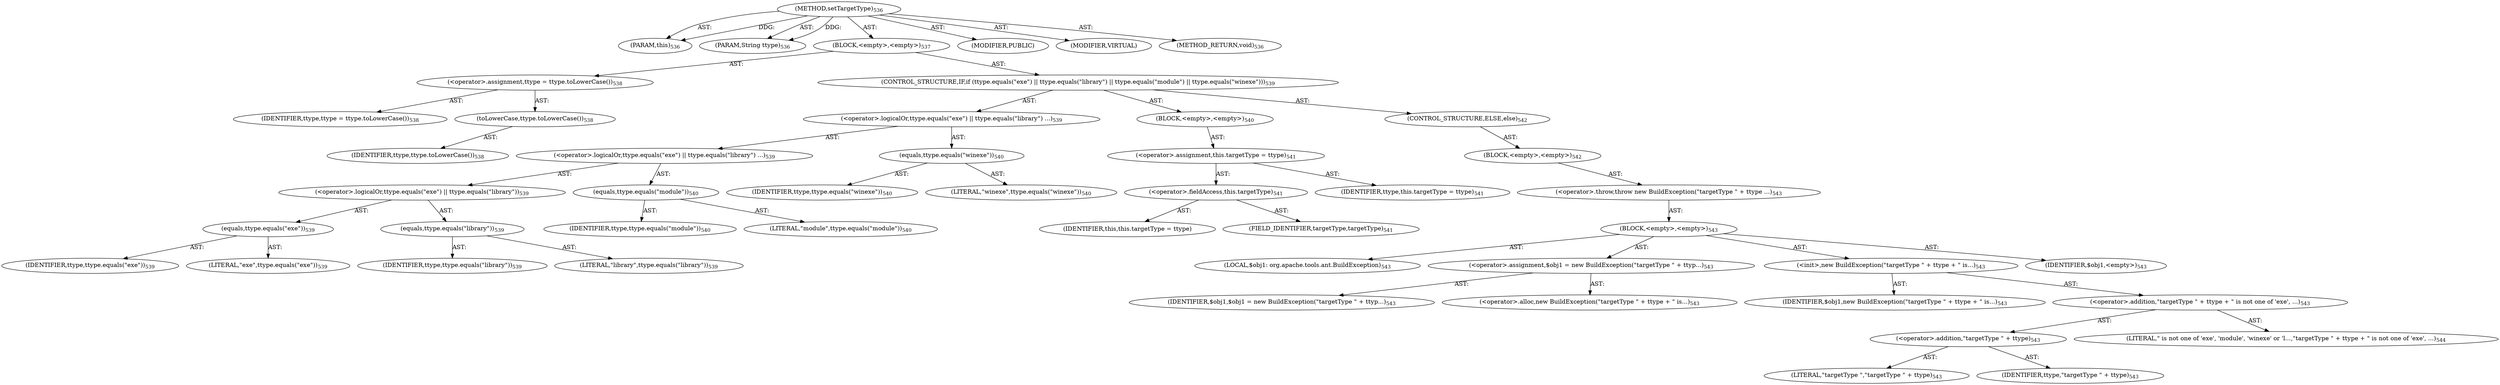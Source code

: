 digraph "setTargetType" {  
"111669149723" [label = <(METHOD,setTargetType)<SUB>536</SUB>> ]
"115964117042" [label = <(PARAM,this)<SUB>536</SUB>> ]
"115964117043" [label = <(PARAM,String ttype)<SUB>536</SUB>> ]
"25769803813" [label = <(BLOCK,&lt;empty&gt;,&lt;empty&gt;)<SUB>537</SUB>> ]
"30064771202" [label = <(&lt;operator&gt;.assignment,ttype = ttype.toLowerCase())<SUB>538</SUB>> ]
"68719476854" [label = <(IDENTIFIER,ttype,ttype = ttype.toLowerCase())<SUB>538</SUB>> ]
"30064771203" [label = <(toLowerCase,ttype.toLowerCase())<SUB>538</SUB>> ]
"68719476855" [label = <(IDENTIFIER,ttype,ttype.toLowerCase())<SUB>538</SUB>> ]
"47244640265" [label = <(CONTROL_STRUCTURE,IF,if (ttype.equals(&quot;exe&quot;) || ttype.equals(&quot;library&quot;) || ttype.equals(&quot;module&quot;) || ttype.equals(&quot;winexe&quot;)))<SUB>539</SUB>> ]
"30064771204" [label = <(&lt;operator&gt;.logicalOr,ttype.equals(&quot;exe&quot;) || ttype.equals(&quot;library&quot;) ...)<SUB>539</SUB>> ]
"30064771205" [label = <(&lt;operator&gt;.logicalOr,ttype.equals(&quot;exe&quot;) || ttype.equals(&quot;library&quot;) ...)<SUB>539</SUB>> ]
"30064771206" [label = <(&lt;operator&gt;.logicalOr,ttype.equals(&quot;exe&quot;) || ttype.equals(&quot;library&quot;))<SUB>539</SUB>> ]
"30064771207" [label = <(equals,ttype.equals(&quot;exe&quot;))<SUB>539</SUB>> ]
"68719476856" [label = <(IDENTIFIER,ttype,ttype.equals(&quot;exe&quot;))<SUB>539</SUB>> ]
"90194313255" [label = <(LITERAL,&quot;exe&quot;,ttype.equals(&quot;exe&quot;))<SUB>539</SUB>> ]
"30064771208" [label = <(equals,ttype.equals(&quot;library&quot;))<SUB>539</SUB>> ]
"68719476857" [label = <(IDENTIFIER,ttype,ttype.equals(&quot;library&quot;))<SUB>539</SUB>> ]
"90194313256" [label = <(LITERAL,&quot;library&quot;,ttype.equals(&quot;library&quot;))<SUB>539</SUB>> ]
"30064771209" [label = <(equals,ttype.equals(&quot;module&quot;))<SUB>540</SUB>> ]
"68719476858" [label = <(IDENTIFIER,ttype,ttype.equals(&quot;module&quot;))<SUB>540</SUB>> ]
"90194313257" [label = <(LITERAL,&quot;module&quot;,ttype.equals(&quot;module&quot;))<SUB>540</SUB>> ]
"30064771210" [label = <(equals,ttype.equals(&quot;winexe&quot;))<SUB>540</SUB>> ]
"68719476859" [label = <(IDENTIFIER,ttype,ttype.equals(&quot;winexe&quot;))<SUB>540</SUB>> ]
"90194313258" [label = <(LITERAL,&quot;winexe&quot;,ttype.equals(&quot;winexe&quot;))<SUB>540</SUB>> ]
"25769803814" [label = <(BLOCK,&lt;empty&gt;,&lt;empty&gt;)<SUB>540</SUB>> ]
"30064771211" [label = <(&lt;operator&gt;.assignment,this.targetType = ttype)<SUB>541</SUB>> ]
"30064771212" [label = <(&lt;operator&gt;.fieldAccess,this.targetType)<SUB>541</SUB>> ]
"68719476860" [label = <(IDENTIFIER,this,this.targetType = ttype)> ]
"55834574904" [label = <(FIELD_IDENTIFIER,targetType,targetType)<SUB>541</SUB>> ]
"68719476861" [label = <(IDENTIFIER,ttype,this.targetType = ttype)<SUB>541</SUB>> ]
"47244640266" [label = <(CONTROL_STRUCTURE,ELSE,else)<SUB>542</SUB>> ]
"25769803815" [label = <(BLOCK,&lt;empty&gt;,&lt;empty&gt;)<SUB>542</SUB>> ]
"30064771213" [label = <(&lt;operator&gt;.throw,throw new BuildException(&quot;targetType &quot; + ttype ...)<SUB>543</SUB>> ]
"25769803816" [label = <(BLOCK,&lt;empty&gt;,&lt;empty&gt;)<SUB>543</SUB>> ]
"94489280515" [label = <(LOCAL,$obj1: org.apache.tools.ant.BuildException)<SUB>543</SUB>> ]
"30064771214" [label = <(&lt;operator&gt;.assignment,$obj1 = new BuildException(&quot;targetType &quot; + ttyp...)<SUB>543</SUB>> ]
"68719476862" [label = <(IDENTIFIER,$obj1,$obj1 = new BuildException(&quot;targetType &quot; + ttyp...)<SUB>543</SUB>> ]
"30064771215" [label = <(&lt;operator&gt;.alloc,new BuildException(&quot;targetType &quot; + ttype + &quot; is...)<SUB>543</SUB>> ]
"30064771216" [label = <(&lt;init&gt;,new BuildException(&quot;targetType &quot; + ttype + &quot; is...)<SUB>543</SUB>> ]
"68719476863" [label = <(IDENTIFIER,$obj1,new BuildException(&quot;targetType &quot; + ttype + &quot; is...)<SUB>543</SUB>> ]
"30064771217" [label = <(&lt;operator&gt;.addition,&quot;targetType &quot; + ttype + &quot; is not one of 'exe', ...)<SUB>543</SUB>> ]
"30064771218" [label = <(&lt;operator&gt;.addition,&quot;targetType &quot; + ttype)<SUB>543</SUB>> ]
"90194313259" [label = <(LITERAL,&quot;targetType &quot;,&quot;targetType &quot; + ttype)<SUB>543</SUB>> ]
"68719476864" [label = <(IDENTIFIER,ttype,&quot;targetType &quot; + ttype)<SUB>543</SUB>> ]
"90194313260" [label = <(LITERAL,&quot; is not one of 'exe', 'module', 'winexe' or 'l...,&quot;targetType &quot; + ttype + &quot; is not one of 'exe', ...)<SUB>544</SUB>> ]
"68719476865" [label = <(IDENTIFIER,$obj1,&lt;empty&gt;)<SUB>543</SUB>> ]
"133143986253" [label = <(MODIFIER,PUBLIC)> ]
"133143986254" [label = <(MODIFIER,VIRTUAL)> ]
"128849018907" [label = <(METHOD_RETURN,void)<SUB>536</SUB>> ]
  "111669149723" -> "115964117042"  [ label = "AST: "] 
  "111669149723" -> "115964117043"  [ label = "AST: "] 
  "111669149723" -> "25769803813"  [ label = "AST: "] 
  "111669149723" -> "133143986253"  [ label = "AST: "] 
  "111669149723" -> "133143986254"  [ label = "AST: "] 
  "111669149723" -> "128849018907"  [ label = "AST: "] 
  "25769803813" -> "30064771202"  [ label = "AST: "] 
  "25769803813" -> "47244640265"  [ label = "AST: "] 
  "30064771202" -> "68719476854"  [ label = "AST: "] 
  "30064771202" -> "30064771203"  [ label = "AST: "] 
  "30064771203" -> "68719476855"  [ label = "AST: "] 
  "47244640265" -> "30064771204"  [ label = "AST: "] 
  "47244640265" -> "25769803814"  [ label = "AST: "] 
  "47244640265" -> "47244640266"  [ label = "AST: "] 
  "30064771204" -> "30064771205"  [ label = "AST: "] 
  "30064771204" -> "30064771210"  [ label = "AST: "] 
  "30064771205" -> "30064771206"  [ label = "AST: "] 
  "30064771205" -> "30064771209"  [ label = "AST: "] 
  "30064771206" -> "30064771207"  [ label = "AST: "] 
  "30064771206" -> "30064771208"  [ label = "AST: "] 
  "30064771207" -> "68719476856"  [ label = "AST: "] 
  "30064771207" -> "90194313255"  [ label = "AST: "] 
  "30064771208" -> "68719476857"  [ label = "AST: "] 
  "30064771208" -> "90194313256"  [ label = "AST: "] 
  "30064771209" -> "68719476858"  [ label = "AST: "] 
  "30064771209" -> "90194313257"  [ label = "AST: "] 
  "30064771210" -> "68719476859"  [ label = "AST: "] 
  "30064771210" -> "90194313258"  [ label = "AST: "] 
  "25769803814" -> "30064771211"  [ label = "AST: "] 
  "30064771211" -> "30064771212"  [ label = "AST: "] 
  "30064771211" -> "68719476861"  [ label = "AST: "] 
  "30064771212" -> "68719476860"  [ label = "AST: "] 
  "30064771212" -> "55834574904"  [ label = "AST: "] 
  "47244640266" -> "25769803815"  [ label = "AST: "] 
  "25769803815" -> "30064771213"  [ label = "AST: "] 
  "30064771213" -> "25769803816"  [ label = "AST: "] 
  "25769803816" -> "94489280515"  [ label = "AST: "] 
  "25769803816" -> "30064771214"  [ label = "AST: "] 
  "25769803816" -> "30064771216"  [ label = "AST: "] 
  "25769803816" -> "68719476865"  [ label = "AST: "] 
  "30064771214" -> "68719476862"  [ label = "AST: "] 
  "30064771214" -> "30064771215"  [ label = "AST: "] 
  "30064771216" -> "68719476863"  [ label = "AST: "] 
  "30064771216" -> "30064771217"  [ label = "AST: "] 
  "30064771217" -> "30064771218"  [ label = "AST: "] 
  "30064771217" -> "90194313260"  [ label = "AST: "] 
  "30064771218" -> "90194313259"  [ label = "AST: "] 
  "30064771218" -> "68719476864"  [ label = "AST: "] 
  "111669149723" -> "115964117042"  [ label = "DDG: "] 
  "111669149723" -> "115964117043"  [ label = "DDG: "] 
}

